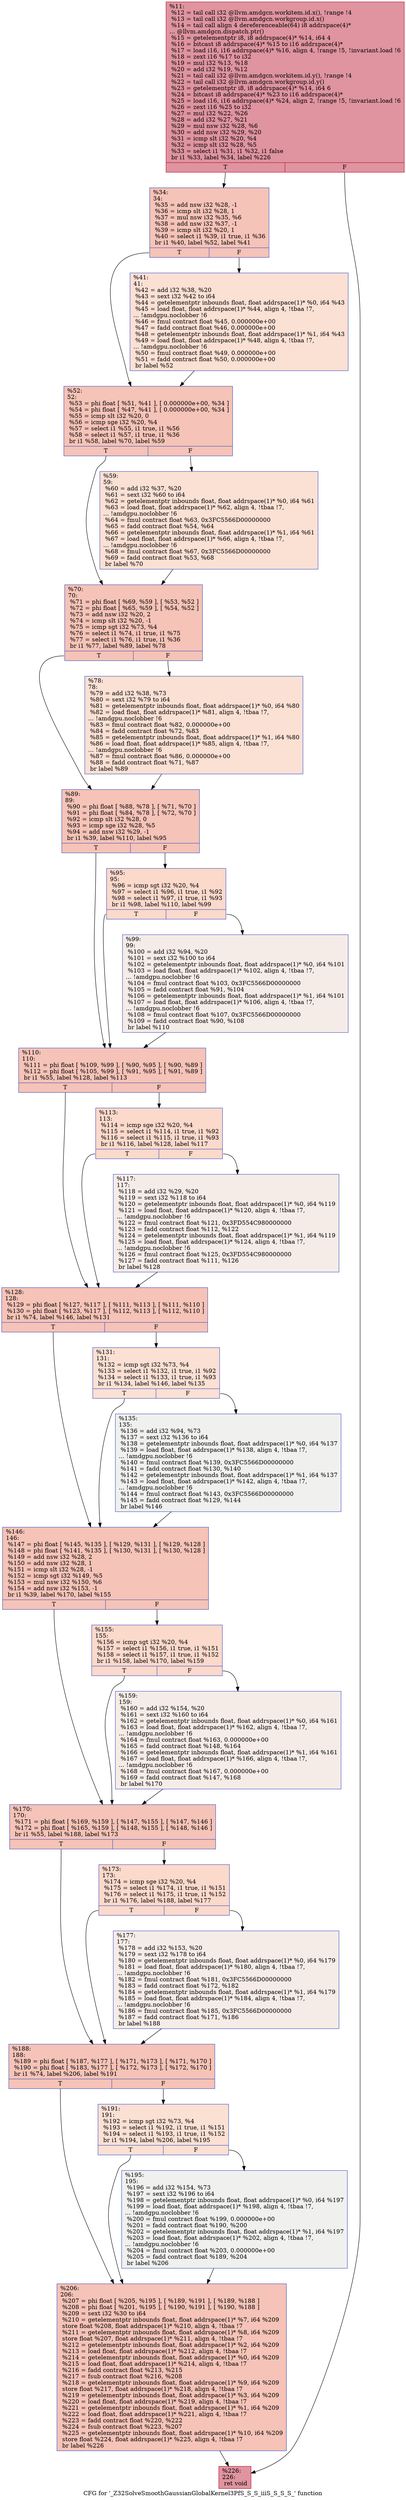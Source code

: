 digraph "CFG for '_Z32SolveSmoothGaussianGlobalKernel3PfS_S_S_iiiS_S_S_S_' function" {
	label="CFG for '_Z32SolveSmoothGaussianGlobalKernel3PfS_S_S_iiiS_S_S_S_' function";

	Node0x5508450 [shape=record,color="#b70d28ff", style=filled, fillcolor="#b70d2870",label="{%11:\l  %12 = tail call i32 @llvm.amdgcn.workitem.id.x(), !range !4\l  %13 = tail call i32 @llvm.amdgcn.workgroup.id.x()\l  %14 = tail call align 4 dereferenceable(64) i8 addrspace(4)*\l... @llvm.amdgcn.dispatch.ptr()\l  %15 = getelementptr i8, i8 addrspace(4)* %14, i64 4\l  %16 = bitcast i8 addrspace(4)* %15 to i16 addrspace(4)*\l  %17 = load i16, i16 addrspace(4)* %16, align 4, !range !5, !invariant.load !6\l  %18 = zext i16 %17 to i32\l  %19 = mul i32 %13, %18\l  %20 = add i32 %19, %12\l  %21 = tail call i32 @llvm.amdgcn.workitem.id.y(), !range !4\l  %22 = tail call i32 @llvm.amdgcn.workgroup.id.y()\l  %23 = getelementptr i8, i8 addrspace(4)* %14, i64 6\l  %24 = bitcast i8 addrspace(4)* %23 to i16 addrspace(4)*\l  %25 = load i16, i16 addrspace(4)* %24, align 2, !range !5, !invariant.load !6\l  %26 = zext i16 %25 to i32\l  %27 = mul i32 %22, %26\l  %28 = add i32 %27, %21\l  %29 = mul nsw i32 %28, %6\l  %30 = add nsw i32 %29, %20\l  %31 = icmp slt i32 %20, %4\l  %32 = icmp slt i32 %28, %5\l  %33 = select i1 %31, i1 %32, i1 false\l  br i1 %33, label %34, label %226\l|{<s0>T|<s1>F}}"];
	Node0x5508450:s0 -> Node0x550a9f0;
	Node0x5508450:s1 -> Node0x550cd40;
	Node0x550a9f0 [shape=record,color="#3d50c3ff", style=filled, fillcolor="#e8765c70",label="{%34:\l34:                                               \l  %35 = add nsw i32 %28, -1\l  %36 = icmp slt i32 %28, 1\l  %37 = mul nsw i32 %35, %6\l  %38 = add nsw i32 %37, -1\l  %39 = icmp slt i32 %20, 1\l  %40 = select i1 %39, i1 true, i1 %36\l  br i1 %40, label %52, label %41\l|{<s0>T|<s1>F}}"];
	Node0x550a9f0:s0 -> Node0x550d290;
	Node0x550a9f0:s1 -> Node0x550d2e0;
	Node0x550d2e0 [shape=record,color="#3d50c3ff", style=filled, fillcolor="#f7b99e70",label="{%41:\l41:                                               \l  %42 = add i32 %38, %20\l  %43 = sext i32 %42 to i64\l  %44 = getelementptr inbounds float, float addrspace(1)* %0, i64 %43\l  %45 = load float, float addrspace(1)* %44, align 4, !tbaa !7,\l... !amdgpu.noclobber !6\l  %46 = fmul contract float %45, 0.000000e+00\l  %47 = fadd contract float %46, 0.000000e+00\l  %48 = getelementptr inbounds float, float addrspace(1)* %1, i64 %43\l  %49 = load float, float addrspace(1)* %48, align 4, !tbaa !7,\l... !amdgpu.noclobber !6\l  %50 = fmul contract float %49, 0.000000e+00\l  %51 = fadd contract float %50, 0.000000e+00\l  br label %52\l}"];
	Node0x550d2e0 -> Node0x550d290;
	Node0x550d290 [shape=record,color="#3d50c3ff", style=filled, fillcolor="#e8765c70",label="{%52:\l52:                                               \l  %53 = phi float [ %51, %41 ], [ 0.000000e+00, %34 ]\l  %54 = phi float [ %47, %41 ], [ 0.000000e+00, %34 ]\l  %55 = icmp slt i32 %20, 0\l  %56 = icmp sge i32 %20, %4\l  %57 = select i1 %55, i1 true, i1 %56\l  %58 = select i1 %57, i1 true, i1 %36\l  br i1 %58, label %70, label %59\l|{<s0>T|<s1>F}}"];
	Node0x550d290:s0 -> Node0x550f020;
	Node0x550d290:s1 -> Node0x550f070;
	Node0x550f070 [shape=record,color="#3d50c3ff", style=filled, fillcolor="#f7b99e70",label="{%59:\l59:                                               \l  %60 = add i32 %37, %20\l  %61 = sext i32 %60 to i64\l  %62 = getelementptr inbounds float, float addrspace(1)* %0, i64 %61\l  %63 = load float, float addrspace(1)* %62, align 4, !tbaa !7,\l... !amdgpu.noclobber !6\l  %64 = fmul contract float %63, 0x3FC5566D00000000\l  %65 = fadd contract float %54, %64\l  %66 = getelementptr inbounds float, float addrspace(1)* %1, i64 %61\l  %67 = load float, float addrspace(1)* %66, align 4, !tbaa !7,\l... !amdgpu.noclobber !6\l  %68 = fmul contract float %67, 0x3FC5566D00000000\l  %69 = fadd contract float %53, %68\l  br label %70\l}"];
	Node0x550f070 -> Node0x550f020;
	Node0x550f020 [shape=record,color="#3d50c3ff", style=filled, fillcolor="#e8765c70",label="{%70:\l70:                                               \l  %71 = phi float [ %69, %59 ], [ %53, %52 ]\l  %72 = phi float [ %65, %59 ], [ %54, %52 ]\l  %73 = add nsw i32 %20, 2\l  %74 = icmp slt i32 %20, -1\l  %75 = icmp sgt i32 %73, %4\l  %76 = select i1 %74, i1 true, i1 %75\l  %77 = select i1 %76, i1 true, i1 %36\l  br i1 %77, label %89, label %78\l|{<s0>T|<s1>F}}"];
	Node0x550f020:s0 -> Node0x550fed0;
	Node0x550f020:s1 -> Node0x550ff20;
	Node0x550ff20 [shape=record,color="#3d50c3ff", style=filled, fillcolor="#f7b99e70",label="{%78:\l78:                                               \l  %79 = add i32 %38, %73\l  %80 = sext i32 %79 to i64\l  %81 = getelementptr inbounds float, float addrspace(1)* %0, i64 %80\l  %82 = load float, float addrspace(1)* %81, align 4, !tbaa !7,\l... !amdgpu.noclobber !6\l  %83 = fmul contract float %82, 0.000000e+00\l  %84 = fadd contract float %72, %83\l  %85 = getelementptr inbounds float, float addrspace(1)* %1, i64 %80\l  %86 = load float, float addrspace(1)* %85, align 4, !tbaa !7,\l... !amdgpu.noclobber !6\l  %87 = fmul contract float %86, 0.000000e+00\l  %88 = fadd contract float %71, %87\l  br label %89\l}"];
	Node0x550ff20 -> Node0x550fed0;
	Node0x550fed0 [shape=record,color="#3d50c3ff", style=filled, fillcolor="#e8765c70",label="{%89:\l89:                                               \l  %90 = phi float [ %88, %78 ], [ %71, %70 ]\l  %91 = phi float [ %84, %78 ], [ %72, %70 ]\l  %92 = icmp slt i32 %28, 0\l  %93 = icmp sge i32 %28, %5\l  %94 = add nsw i32 %29, -1\l  br i1 %39, label %110, label %95\l|{<s0>T|<s1>F}}"];
	Node0x550fed0:s0 -> Node0x5510980;
	Node0x550fed0:s1 -> Node0x55109d0;
	Node0x55109d0 [shape=record,color="#3d50c3ff", style=filled, fillcolor="#f7a88970",label="{%95:\l95:                                               \l  %96 = icmp sgt i32 %20, %4\l  %97 = select i1 %96, i1 true, i1 %92\l  %98 = select i1 %97, i1 true, i1 %93\l  br i1 %98, label %110, label %99\l|{<s0>T|<s1>F}}"];
	Node0x55109d0:s0 -> Node0x5510980;
	Node0x55109d0:s1 -> Node0x5510d00;
	Node0x5510d00 [shape=record,color="#3d50c3ff", style=filled, fillcolor="#ead5c970",label="{%99:\l99:                                               \l  %100 = add i32 %94, %20\l  %101 = sext i32 %100 to i64\l  %102 = getelementptr inbounds float, float addrspace(1)* %0, i64 %101\l  %103 = load float, float addrspace(1)* %102, align 4, !tbaa !7,\l... !amdgpu.noclobber !6\l  %104 = fmul contract float %103, 0x3FC5566D00000000\l  %105 = fadd contract float %91, %104\l  %106 = getelementptr inbounds float, float addrspace(1)* %1, i64 %101\l  %107 = load float, float addrspace(1)* %106, align 4, !tbaa !7,\l... !amdgpu.noclobber !6\l  %108 = fmul contract float %107, 0x3FC5566D00000000\l  %109 = fadd contract float %90, %108\l  br label %110\l}"];
	Node0x5510d00 -> Node0x5510980;
	Node0x5510980 [shape=record,color="#3d50c3ff", style=filled, fillcolor="#e8765c70",label="{%110:\l110:                                              \l  %111 = phi float [ %109, %99 ], [ %90, %95 ], [ %90, %89 ]\l  %112 = phi float [ %105, %99 ], [ %91, %95 ], [ %91, %89 ]\l  br i1 %55, label %128, label %113\l|{<s0>T|<s1>F}}"];
	Node0x5510980:s0 -> Node0x55115b0;
	Node0x5510980:s1 -> Node0x5511600;
	Node0x5511600 [shape=record,color="#3d50c3ff", style=filled, fillcolor="#f7a88970",label="{%113:\l113:                                              \l  %114 = icmp sge i32 %20, %4\l  %115 = select i1 %114, i1 true, i1 %92\l  %116 = select i1 %115, i1 true, i1 %93\l  br i1 %116, label %128, label %117\l|{<s0>T|<s1>F}}"];
	Node0x5511600:s0 -> Node0x55115b0;
	Node0x5511600:s1 -> Node0x5511930;
	Node0x5511930 [shape=record,color="#3d50c3ff", style=filled, fillcolor="#ead5c970",label="{%117:\l117:                                              \l  %118 = add i32 %29, %20\l  %119 = sext i32 %118 to i64\l  %120 = getelementptr inbounds float, float addrspace(1)* %0, i64 %119\l  %121 = load float, float addrspace(1)* %120, align 4, !tbaa !7,\l... !amdgpu.noclobber !6\l  %122 = fmul contract float %121, 0x3FD554C980000000\l  %123 = fadd contract float %112, %122\l  %124 = getelementptr inbounds float, float addrspace(1)* %1, i64 %119\l  %125 = load float, float addrspace(1)* %124, align 4, !tbaa !7,\l... !amdgpu.noclobber !6\l  %126 = fmul contract float %125, 0x3FD554C980000000\l  %127 = fadd contract float %111, %126\l  br label %128\l}"];
	Node0x5511930 -> Node0x55115b0;
	Node0x55115b0 [shape=record,color="#3d50c3ff", style=filled, fillcolor="#e8765c70",label="{%128:\l128:                                              \l  %129 = phi float [ %127, %117 ], [ %111, %113 ], [ %111, %110 ]\l  %130 = phi float [ %123, %117 ], [ %112, %113 ], [ %112, %110 ]\l  br i1 %74, label %146, label %131\l|{<s0>T|<s1>F}}"];
	Node0x55115b0:s0 -> Node0x550f610;
	Node0x55115b0:s1 -> Node0x550f6a0;
	Node0x550f6a0 [shape=record,color="#3d50c3ff", style=filled, fillcolor="#f7b99e70",label="{%131:\l131:                                              \l  %132 = icmp sgt i32 %73, %4\l  %133 = select i1 %132, i1 true, i1 %92\l  %134 = select i1 %133, i1 true, i1 %93\l  br i1 %134, label %146, label %135\l|{<s0>T|<s1>F}}"];
	Node0x550f6a0:s0 -> Node0x550f610;
	Node0x550f6a0:s1 -> Node0x550f870;
	Node0x550f870 [shape=record,color="#3d50c3ff", style=filled, fillcolor="#dedcdb70",label="{%135:\l135:                                              \l  %136 = add i32 %94, %73\l  %137 = sext i32 %136 to i64\l  %138 = getelementptr inbounds float, float addrspace(1)* %0, i64 %137\l  %139 = load float, float addrspace(1)* %138, align 4, !tbaa !7,\l... !amdgpu.noclobber !6\l  %140 = fmul contract float %139, 0x3FC5566D00000000\l  %141 = fadd contract float %130, %140\l  %142 = getelementptr inbounds float, float addrspace(1)* %1, i64 %137\l  %143 = load float, float addrspace(1)* %142, align 4, !tbaa !7,\l... !amdgpu.noclobber !6\l  %144 = fmul contract float %143, 0x3FC5566D00000000\l  %145 = fadd contract float %129, %144\l  br label %146\l}"];
	Node0x550f870 -> Node0x550f610;
	Node0x550f610 [shape=record,color="#3d50c3ff", style=filled, fillcolor="#e8765c70",label="{%146:\l146:                                              \l  %147 = phi float [ %145, %135 ], [ %129, %131 ], [ %129, %128 ]\l  %148 = phi float [ %141, %135 ], [ %130, %131 ], [ %130, %128 ]\l  %149 = add nsw i32 %28, 2\l  %150 = add nsw i32 %28, 1\l  %151 = icmp slt i32 %28, -1\l  %152 = icmp sgt i32 %149, %5\l  %153 = mul nsw i32 %150, %6\l  %154 = add nsw i32 %153, -1\l  br i1 %39, label %170, label %155\l|{<s0>T|<s1>F}}"];
	Node0x550f610:s0 -> Node0x55135e0;
	Node0x550f610:s1 -> Node0x5513630;
	Node0x5513630 [shape=record,color="#3d50c3ff", style=filled, fillcolor="#f7a88970",label="{%155:\l155:                                              \l  %156 = icmp sgt i32 %20, %4\l  %157 = select i1 %156, i1 true, i1 %151\l  %158 = select i1 %157, i1 true, i1 %152\l  br i1 %158, label %170, label %159\l|{<s0>T|<s1>F}}"];
	Node0x5513630:s0 -> Node0x55135e0;
	Node0x5513630:s1 -> Node0x5513960;
	Node0x5513960 [shape=record,color="#3d50c3ff", style=filled, fillcolor="#ead5c970",label="{%159:\l159:                                              \l  %160 = add i32 %154, %20\l  %161 = sext i32 %160 to i64\l  %162 = getelementptr inbounds float, float addrspace(1)* %0, i64 %161\l  %163 = load float, float addrspace(1)* %162, align 4, !tbaa !7,\l... !amdgpu.noclobber !6\l  %164 = fmul contract float %163, 0.000000e+00\l  %165 = fadd contract float %148, %164\l  %166 = getelementptr inbounds float, float addrspace(1)* %1, i64 %161\l  %167 = load float, float addrspace(1)* %166, align 4, !tbaa !7,\l... !amdgpu.noclobber !6\l  %168 = fmul contract float %167, 0.000000e+00\l  %169 = fadd contract float %147, %168\l  br label %170\l}"];
	Node0x5513960 -> Node0x55135e0;
	Node0x55135e0 [shape=record,color="#3d50c3ff", style=filled, fillcolor="#e8765c70",label="{%170:\l170:                                              \l  %171 = phi float [ %169, %159 ], [ %147, %155 ], [ %147, %146 ]\l  %172 = phi float [ %165, %159 ], [ %148, %155 ], [ %148, %146 ]\l  br i1 %55, label %188, label %173\l|{<s0>T|<s1>F}}"];
	Node0x55135e0:s0 -> Node0x5514210;
	Node0x55135e0:s1 -> Node0x5514260;
	Node0x5514260 [shape=record,color="#3d50c3ff", style=filled, fillcolor="#f7a88970",label="{%173:\l173:                                              \l  %174 = icmp sge i32 %20, %4\l  %175 = select i1 %174, i1 true, i1 %151\l  %176 = select i1 %175, i1 true, i1 %152\l  br i1 %176, label %188, label %177\l|{<s0>T|<s1>F}}"];
	Node0x5514260:s0 -> Node0x5514210;
	Node0x5514260:s1 -> Node0x5514590;
	Node0x5514590 [shape=record,color="#3d50c3ff", style=filled, fillcolor="#ead5c970",label="{%177:\l177:                                              \l  %178 = add i32 %153, %20\l  %179 = sext i32 %178 to i64\l  %180 = getelementptr inbounds float, float addrspace(1)* %0, i64 %179\l  %181 = load float, float addrspace(1)* %180, align 4, !tbaa !7,\l... !amdgpu.noclobber !6\l  %182 = fmul contract float %181, 0x3FC5566D00000000\l  %183 = fadd contract float %172, %182\l  %184 = getelementptr inbounds float, float addrspace(1)* %1, i64 %179\l  %185 = load float, float addrspace(1)* %184, align 4, !tbaa !7,\l... !amdgpu.noclobber !6\l  %186 = fmul contract float %185, 0x3FC5566D00000000\l  %187 = fadd contract float %171, %186\l  br label %188\l}"];
	Node0x5514590 -> Node0x5514210;
	Node0x5514210 [shape=record,color="#3d50c3ff", style=filled, fillcolor="#e8765c70",label="{%188:\l188:                                              \l  %189 = phi float [ %187, %177 ], [ %171, %173 ], [ %171, %170 ]\l  %190 = phi float [ %183, %177 ], [ %172, %173 ], [ %172, %170 ]\l  br i1 %74, label %206, label %191\l|{<s0>T|<s1>F}}"];
	Node0x5514210:s0 -> Node0x5514e40;
	Node0x5514210:s1 -> Node0x5514e90;
	Node0x5514e90 [shape=record,color="#3d50c3ff", style=filled, fillcolor="#f7b99e70",label="{%191:\l191:                                              \l  %192 = icmp sgt i32 %73, %4\l  %193 = select i1 %192, i1 true, i1 %151\l  %194 = select i1 %193, i1 true, i1 %152\l  br i1 %194, label %206, label %195\l|{<s0>T|<s1>F}}"];
	Node0x5514e90:s0 -> Node0x5514e40;
	Node0x5514e90:s1 -> Node0x55151c0;
	Node0x55151c0 [shape=record,color="#3d50c3ff", style=filled, fillcolor="#dedcdb70",label="{%195:\l195:                                              \l  %196 = add i32 %154, %73\l  %197 = sext i32 %196 to i64\l  %198 = getelementptr inbounds float, float addrspace(1)* %0, i64 %197\l  %199 = load float, float addrspace(1)* %198, align 4, !tbaa !7,\l... !amdgpu.noclobber !6\l  %200 = fmul contract float %199, 0.000000e+00\l  %201 = fadd contract float %190, %200\l  %202 = getelementptr inbounds float, float addrspace(1)* %1, i64 %197\l  %203 = load float, float addrspace(1)* %202, align 4, !tbaa !7,\l... !amdgpu.noclobber !6\l  %204 = fmul contract float %203, 0.000000e+00\l  %205 = fadd contract float %189, %204\l  br label %206\l}"];
	Node0x55151c0 -> Node0x5514e40;
	Node0x5514e40 [shape=record,color="#3d50c3ff", style=filled, fillcolor="#e8765c70",label="{%206:\l206:                                              \l  %207 = phi float [ %205, %195 ], [ %189, %191 ], [ %189, %188 ]\l  %208 = phi float [ %201, %195 ], [ %190, %191 ], [ %190, %188 ]\l  %209 = sext i32 %30 to i64\l  %210 = getelementptr inbounds float, float addrspace(1)* %7, i64 %209\l  store float %208, float addrspace(1)* %210, align 4, !tbaa !7\l  %211 = getelementptr inbounds float, float addrspace(1)* %8, i64 %209\l  store float %207, float addrspace(1)* %211, align 4, !tbaa !7\l  %212 = getelementptr inbounds float, float addrspace(1)* %2, i64 %209\l  %213 = load float, float addrspace(1)* %212, align 4, !tbaa !7\l  %214 = getelementptr inbounds float, float addrspace(1)* %0, i64 %209\l  %215 = load float, float addrspace(1)* %214, align 4, !tbaa !7\l  %216 = fadd contract float %213, %215\l  %217 = fsub contract float %216, %208\l  %218 = getelementptr inbounds float, float addrspace(1)* %9, i64 %209\l  store float %217, float addrspace(1)* %218, align 4, !tbaa !7\l  %219 = getelementptr inbounds float, float addrspace(1)* %3, i64 %209\l  %220 = load float, float addrspace(1)* %219, align 4, !tbaa !7\l  %221 = getelementptr inbounds float, float addrspace(1)* %1, i64 %209\l  %222 = load float, float addrspace(1)* %221, align 4, !tbaa !7\l  %223 = fadd contract float %220, %222\l  %224 = fsub contract float %223, %207\l  %225 = getelementptr inbounds float, float addrspace(1)* %10, i64 %209\l  store float %224, float addrspace(1)* %225, align 4, !tbaa !7\l  br label %226\l}"];
	Node0x5514e40 -> Node0x550cd40;
	Node0x550cd40 [shape=record,color="#b70d28ff", style=filled, fillcolor="#b70d2870",label="{%226:\l226:                                              \l  ret void\l}"];
}
